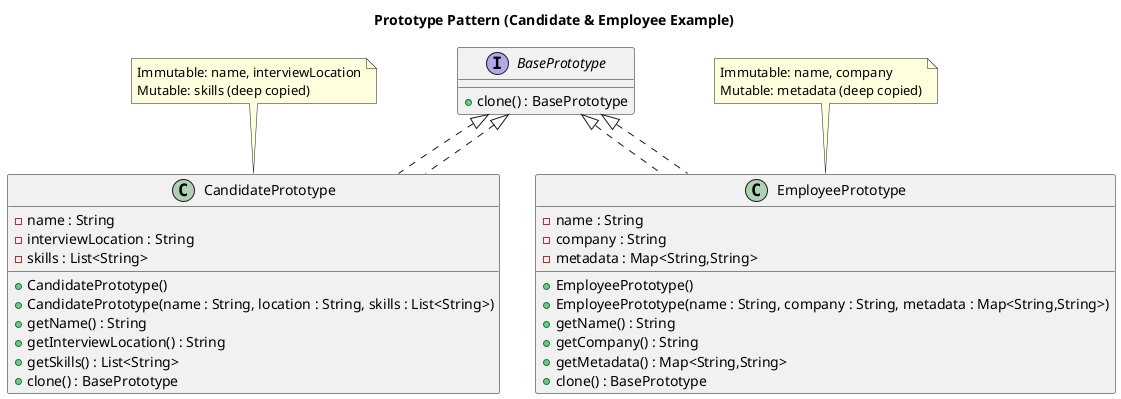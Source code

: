 @startuml
title Prototype Pattern (Candidate & Employee Example)

interface BasePrototype {
    + clone() : BasePrototype
}

class CandidatePrototype implements BasePrototype {
    - name : String
    - interviewLocation : String
    - skills : List<String>
    + CandidatePrototype()
    + CandidatePrototype(name : String, location : String, skills : List<String>)
    + getName() : String
    + getInterviewLocation() : String
    + getSkills() : List<String>
    + clone() : BasePrototype
}

class EmployeePrototype implements BasePrototype {
    - name : String
    - company : String
    - metadata : Map<String,String>
    + EmployeePrototype()
    + EmployeePrototype(name : String, company : String, metadata : Map<String,String>)
    + getName() : String
    + getCompany() : String
    + getMetadata() : Map<String,String>
    + clone() : BasePrototype
}

BasePrototype <|.. CandidatePrototype
BasePrototype <|.. EmployeePrototype

note top of CandidatePrototype
Immutable: name, interviewLocation
Mutable: skills (deep copied)
end note

note top of EmployeePrototype
Immutable: name, company
Mutable: metadata (deep copied)
end note

@enduml
